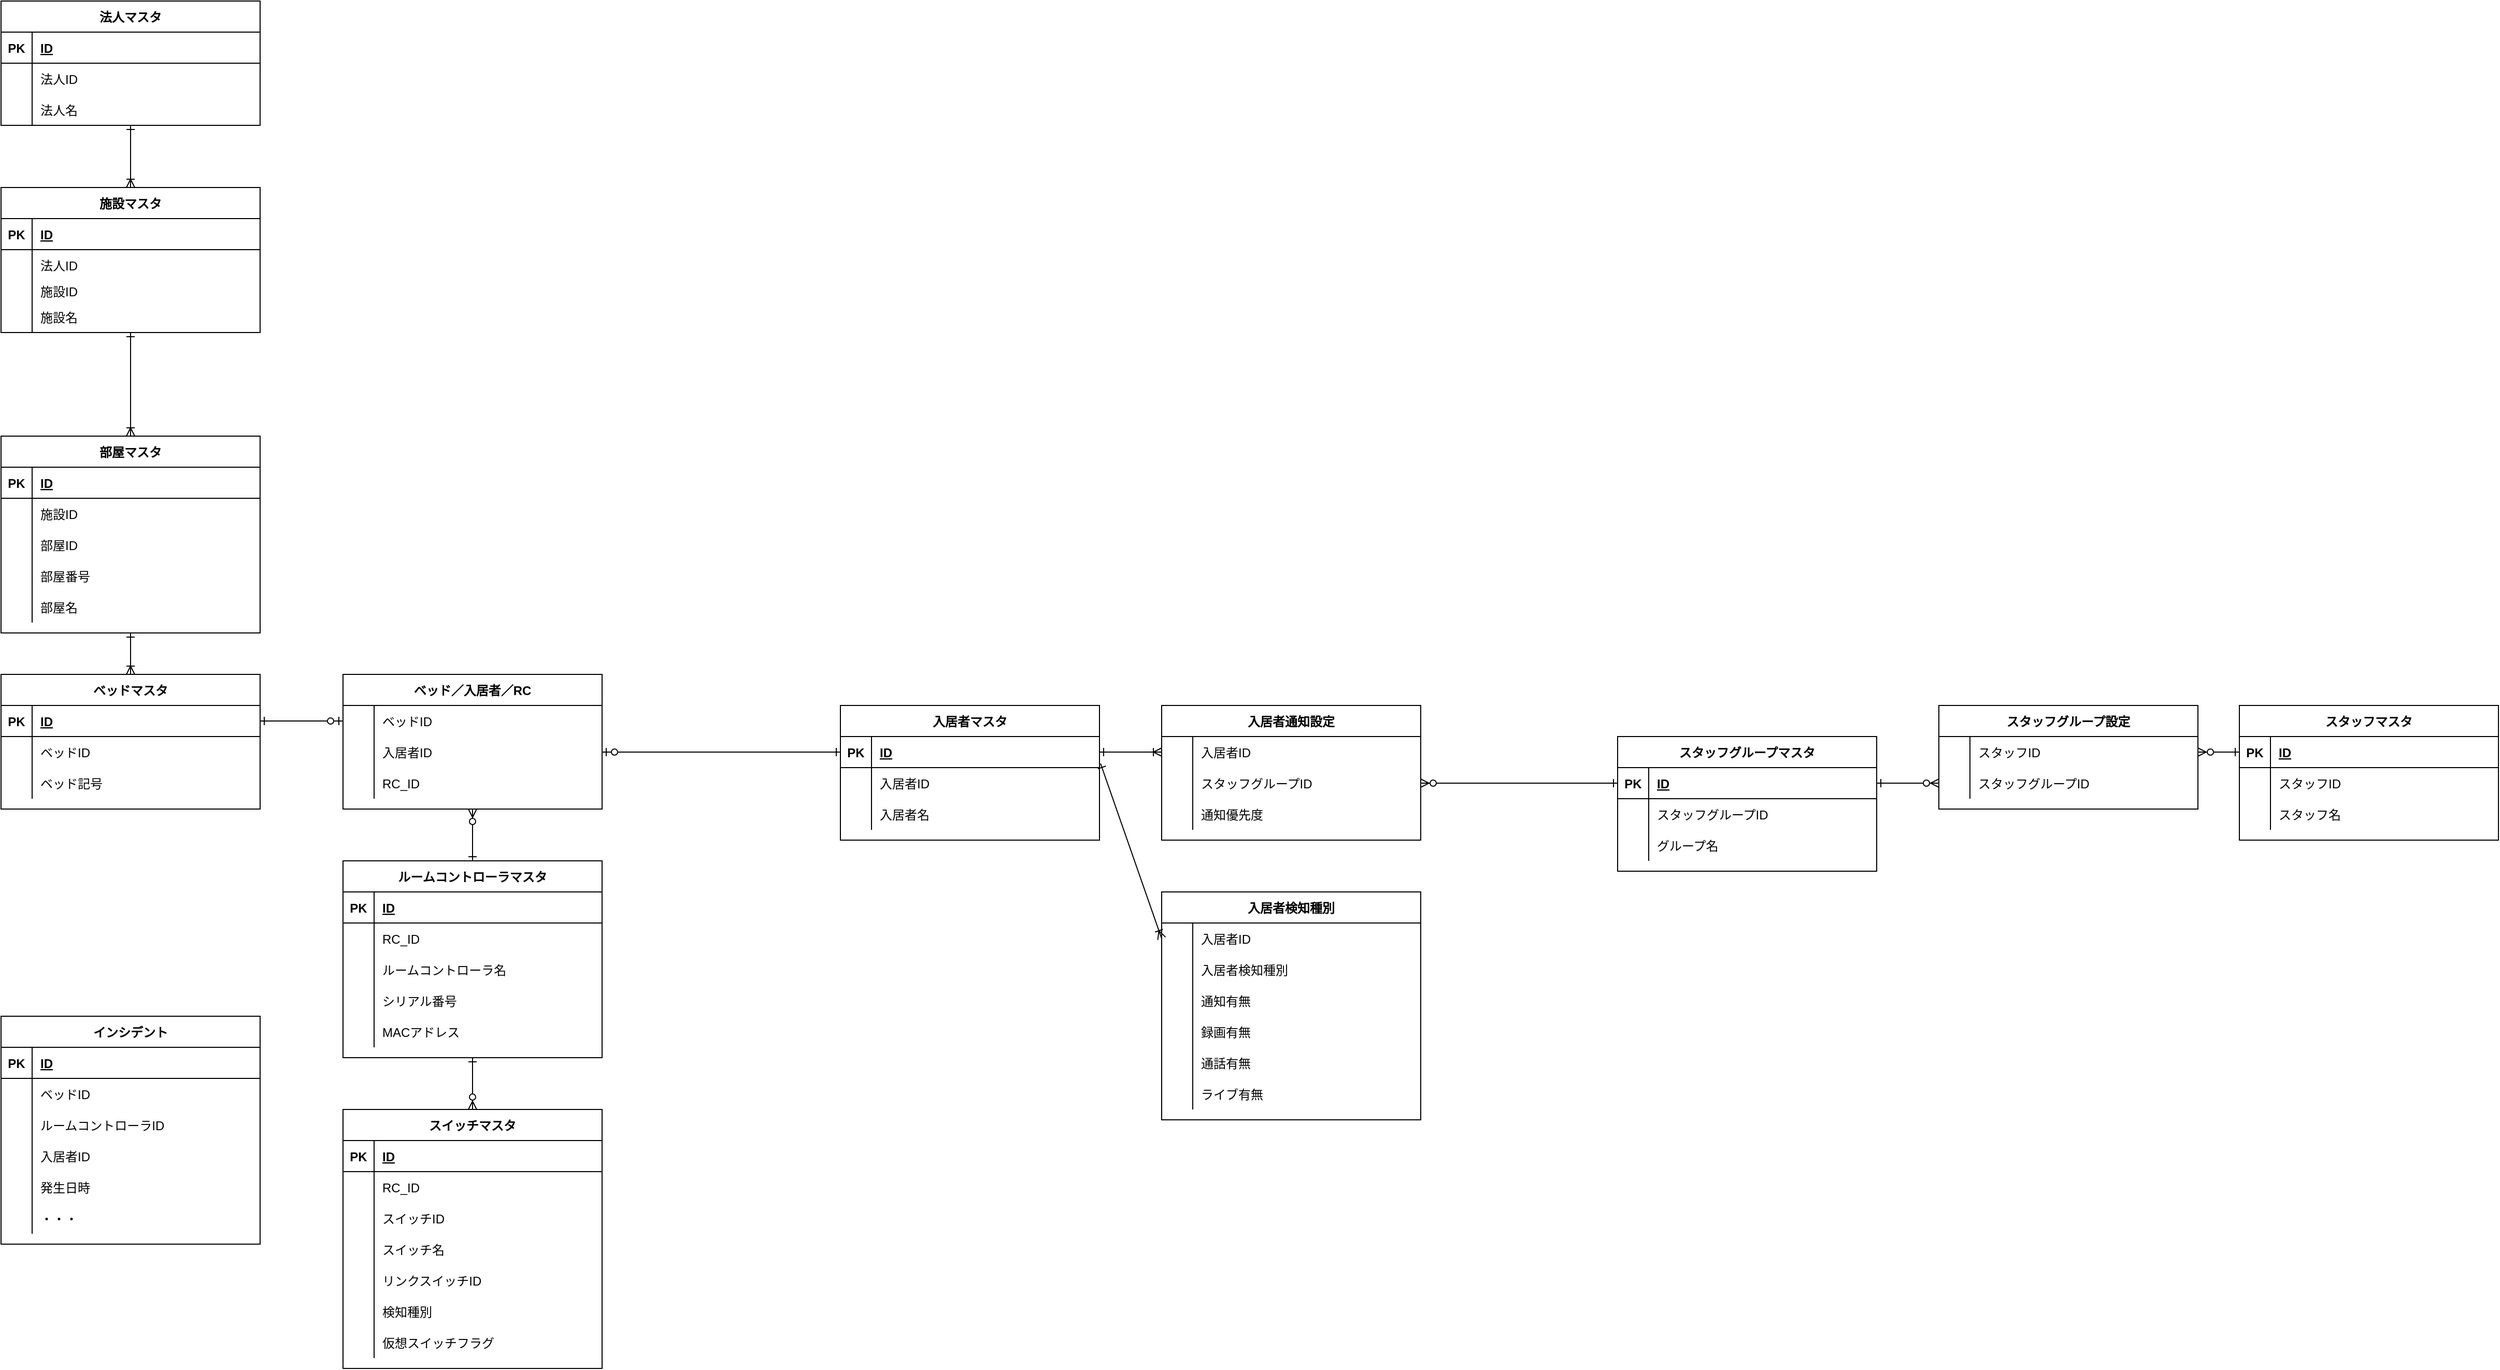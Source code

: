 <mxfile version="13.8.1" type="device"><diagram id="R2lEEEUBdFMjLlhIrx00" name="Page-1"><mxGraphModel dx="1632" dy="1537" grid="1" gridSize="10" guides="1" tooltips="1" connect="1" arrows="1" fold="1" page="1" pageScale="1" pageWidth="850" pageHeight="1100" math="0" shadow="0" extFonts="Permanent Marker^https://fonts.googleapis.com/css?family=Permanent+Marker"><root><mxCell id="0"/><mxCell id="1" parent="0"/><mxCell id="pe8kKiJuoEj7otxAU1UF-123" value="" style="endArrow=ERone;html=1;entryX=0;entryY=0.5;entryDx=0;entryDy=0;exitX=1;exitY=0.5;exitDx=0;exitDy=0;startArrow=ERzeroToOne;startFill=1;endFill=0;" parent="1" source="pe8kKiJuoEj7otxAU1UF-51" target="pe8kKiJuoEj7otxAU1UF-72" edge="1"><mxGeometry width="50" height="50" relative="1" as="geometry"><mxPoint x="675" y="140" as="sourcePoint"/><mxPoint x="675" y="70" as="targetPoint"/></mxGeometry></mxCell><mxCell id="pe8kKiJuoEj7otxAU1UF-124" value="" style="endArrow=ERone;html=1;entryX=0.5;entryY=0;entryDx=0;entryDy=0;exitX=0.5;exitY=1;exitDx=0;exitDy=0;startArrow=ERzeroToMany;startFill=1;endFill=0;" parent="1" source="pe8kKiJuoEj7otxAU1UF-44" target="pe8kKiJuoEj7otxAU1UF-95" edge="1"><mxGeometry width="50" height="50" relative="1" as="geometry"><mxPoint x="1130" y="130" as="sourcePoint"/><mxPoint x="1130" y="60" as="targetPoint"/><Array as="points"/></mxGeometry></mxCell><mxCell id="pe8kKiJuoEj7otxAU1UF-147" value="" style="endArrow=ERone;html=1;startArrow=ERoneToMany;startFill=0;endFill=0;" parent="1" source="C-vyLk0tnHw3VtMMgP7b-2" target="pe8kKiJuoEj7otxAU1UF-135" edge="1"><mxGeometry width="50" height="50" relative="1" as="geometry"><mxPoint x="27" y="-80" as="sourcePoint"/><mxPoint x="25" y="-200" as="targetPoint"/></mxGeometry></mxCell><mxCell id="pe8kKiJuoEj7otxAU1UF-148" value="" style="endArrow=ERone;html=1;startArrow=ERoneToMany;startFill=0;endFill=0;exitX=0.5;exitY=0;exitDx=0;exitDy=0;" parent="1" source="pe8kKiJuoEj7otxAU1UF-82" target="pe8kKiJuoEj7otxAU1UF-2" edge="1"><mxGeometry width="50" height="50" relative="1" as="geometry"><mxPoint x="35" y="-180" as="sourcePoint"/><mxPoint x="35" y="-220" as="targetPoint"/></mxGeometry></mxCell><mxCell id="C-vyLk0tnHw3VtMMgP7b-13" value="ベッドマスタ" style="shape=table;startSize=30;container=1;collapsible=1;childLayout=tableLayout;fixedRows=1;rowLines=0;fontStyle=1;align=center;resizeLast=1;" parent="1" vertex="1"><mxGeometry x="-100" y="190" width="250" height="130" as="geometry"/></mxCell><mxCell id="C-vyLk0tnHw3VtMMgP7b-14" value="" style="shape=partialRectangle;collapsible=0;dropTarget=0;pointerEvents=0;fillColor=none;points=[[0,0.5],[1,0.5]];portConstraint=eastwest;top=0;left=0;right=0;bottom=1;" parent="C-vyLk0tnHw3VtMMgP7b-13" vertex="1"><mxGeometry y="30" width="250" height="30" as="geometry"/></mxCell><mxCell id="C-vyLk0tnHw3VtMMgP7b-15" value="PK" style="shape=partialRectangle;overflow=hidden;connectable=0;fillColor=none;top=0;left=0;bottom=0;right=0;fontStyle=1;" parent="C-vyLk0tnHw3VtMMgP7b-14" vertex="1"><mxGeometry width="30" height="30" as="geometry"/></mxCell><mxCell id="C-vyLk0tnHw3VtMMgP7b-16" value="ID" style="shape=partialRectangle;overflow=hidden;connectable=0;fillColor=none;top=0;left=0;bottom=0;right=0;align=left;spacingLeft=6;fontStyle=5;" parent="C-vyLk0tnHw3VtMMgP7b-14" vertex="1"><mxGeometry x="30" width="220" height="30" as="geometry"/></mxCell><mxCell id="C-vyLk0tnHw3VtMMgP7b-17" value="" style="shape=partialRectangle;collapsible=0;dropTarget=0;pointerEvents=0;fillColor=none;points=[[0,0.5],[1,0.5]];portConstraint=eastwest;top=0;left=0;right=0;bottom=0;" parent="C-vyLk0tnHw3VtMMgP7b-13" vertex="1"><mxGeometry y="60" width="250" height="30" as="geometry"/></mxCell><mxCell id="C-vyLk0tnHw3VtMMgP7b-18" value="" style="shape=partialRectangle;overflow=hidden;connectable=0;fillColor=none;top=0;left=0;bottom=0;right=0;" parent="C-vyLk0tnHw3VtMMgP7b-17" vertex="1"><mxGeometry width="30" height="30" as="geometry"/></mxCell><mxCell id="C-vyLk0tnHw3VtMMgP7b-19" value="ベッドID" style="shape=partialRectangle;overflow=hidden;connectable=0;fillColor=none;top=0;left=0;bottom=0;right=0;align=left;spacingLeft=6;" parent="C-vyLk0tnHw3VtMMgP7b-17" vertex="1"><mxGeometry x="30" width="220" height="30" as="geometry"/></mxCell><mxCell id="C-vyLk0tnHw3VtMMgP7b-20" value="" style="shape=partialRectangle;collapsible=0;dropTarget=0;pointerEvents=0;fillColor=none;points=[[0,0.5],[1,0.5]];portConstraint=eastwest;top=0;left=0;right=0;bottom=0;" parent="C-vyLk0tnHw3VtMMgP7b-13" vertex="1"><mxGeometry y="90" width="250" height="30" as="geometry"/></mxCell><mxCell id="C-vyLk0tnHw3VtMMgP7b-21" value="" style="shape=partialRectangle;overflow=hidden;connectable=0;fillColor=none;top=0;left=0;bottom=0;right=0;" parent="C-vyLk0tnHw3VtMMgP7b-20" vertex="1"><mxGeometry width="30" height="30" as="geometry"/></mxCell><mxCell id="C-vyLk0tnHw3VtMMgP7b-22" value="ベッド記号" style="shape=partialRectangle;overflow=hidden;connectable=0;fillColor=none;top=0;left=0;bottom=0;right=0;align=left;spacingLeft=6;" parent="C-vyLk0tnHw3VtMMgP7b-20" vertex="1"><mxGeometry x="30" width="220" height="30" as="geometry"/></mxCell><mxCell id="pe8kKiJuoEj7otxAU1UF-149" value="" style="endArrow=ERone;html=1;startArrow=ERoneToMany;startFill=0;endFill=0;exitX=0.5;exitY=0;exitDx=0;exitDy=0;" parent="1" source="C-vyLk0tnHw3VtMMgP7b-13" edge="1"><mxGeometry width="50" height="50" relative="1" as="geometry"><mxPoint x="35" as="sourcePoint"/><mxPoint x="25" y="150" as="targetPoint"/></mxGeometry></mxCell><mxCell id="pe8kKiJuoEj7otxAU1UF-150" value="" style="endArrow=ERone;html=1;startArrow=ERzeroToOne;startFill=1;endFill=0;exitX=0;exitY=0.5;exitDx=0;exitDy=0;" parent="1" source="pe8kKiJuoEj7otxAU1UF-48" target="C-vyLk0tnHw3VtMMgP7b-14" edge="1"><mxGeometry width="50" height="50" relative="1" as="geometry"><mxPoint x="230" y="270" as="sourcePoint"/><mxPoint x="570" y="285" as="targetPoint"/></mxGeometry></mxCell><mxCell id="pe8kKiJuoEj7otxAU1UF-44" value="ベッド／入居者／RC" style="shape=table;startSize=30;container=1;collapsible=1;childLayout=tableLayout;fixedRows=1;rowLines=0;fontStyle=1;align=center;resizeLast=1;" parent="1" vertex="1"><mxGeometry x="230" y="190" width="250" height="130" as="geometry"/></mxCell><mxCell id="pe8kKiJuoEj7otxAU1UF-48" value="" style="shape=partialRectangle;collapsible=0;dropTarget=0;pointerEvents=0;fillColor=none;points=[[0,0.5],[1,0.5]];portConstraint=eastwest;top=0;left=0;right=0;bottom=0;" parent="pe8kKiJuoEj7otxAU1UF-44" vertex="1"><mxGeometry y="30" width="250" height="30" as="geometry"/></mxCell><mxCell id="pe8kKiJuoEj7otxAU1UF-49" value="" style="shape=partialRectangle;overflow=hidden;connectable=0;fillColor=none;top=0;left=0;bottom=0;right=0;" parent="pe8kKiJuoEj7otxAU1UF-48" vertex="1"><mxGeometry width="30" height="30" as="geometry"/></mxCell><mxCell id="pe8kKiJuoEj7otxAU1UF-50" value="ベッドID" style="shape=partialRectangle;overflow=hidden;connectable=0;fillColor=none;top=0;left=0;bottom=0;right=0;align=left;spacingLeft=6;" parent="pe8kKiJuoEj7otxAU1UF-48" vertex="1"><mxGeometry x="30" width="220" height="30" as="geometry"/></mxCell><mxCell id="pe8kKiJuoEj7otxAU1UF-51" value="" style="shape=partialRectangle;collapsible=0;dropTarget=0;pointerEvents=0;fillColor=none;points=[[0,0.5],[1,0.5]];portConstraint=eastwest;top=0;left=0;right=0;bottom=0;" parent="pe8kKiJuoEj7otxAU1UF-44" vertex="1"><mxGeometry y="60" width="250" height="30" as="geometry"/></mxCell><mxCell id="pe8kKiJuoEj7otxAU1UF-52" value="" style="shape=partialRectangle;overflow=hidden;connectable=0;fillColor=none;top=0;left=0;bottom=0;right=0;" parent="pe8kKiJuoEj7otxAU1UF-51" vertex="1"><mxGeometry width="30" height="30" as="geometry"/></mxCell><mxCell id="pe8kKiJuoEj7otxAU1UF-53" value="入居者ID" style="shape=partialRectangle;overflow=hidden;connectable=0;fillColor=none;top=0;left=0;bottom=0;right=0;align=left;spacingLeft=6;" parent="pe8kKiJuoEj7otxAU1UF-51" vertex="1"><mxGeometry x="30" width="220" height="30" as="geometry"/></mxCell><mxCell id="pe8kKiJuoEj7otxAU1UF-153" value="" style="shape=partialRectangle;collapsible=0;dropTarget=0;pointerEvents=0;fillColor=none;points=[[0,0.5],[1,0.5]];portConstraint=eastwest;top=0;left=0;right=0;bottom=0;" parent="pe8kKiJuoEj7otxAU1UF-44" vertex="1"><mxGeometry y="90" width="250" height="30" as="geometry"/></mxCell><mxCell id="pe8kKiJuoEj7otxAU1UF-154" value="" style="shape=partialRectangle;overflow=hidden;connectable=0;fillColor=none;top=0;left=0;bottom=0;right=0;" parent="pe8kKiJuoEj7otxAU1UF-153" vertex="1"><mxGeometry width="30" height="30" as="geometry"/></mxCell><mxCell id="pe8kKiJuoEj7otxAU1UF-155" value="RC_ID" style="shape=partialRectangle;overflow=hidden;connectable=0;fillColor=none;top=0;left=0;bottom=0;right=0;align=left;spacingLeft=6;" parent="pe8kKiJuoEj7otxAU1UF-153" vertex="1"><mxGeometry x="30" width="220" height="30" as="geometry"/></mxCell><mxCell id="pe8kKiJuoEj7otxAU1UF-176" value="" style="endArrow=ERone;html=1;startArrow=ERoneToMany;startFill=0;endFill=0;exitX=0;exitY=0.5;exitDx=0;exitDy=0;entryX=1.004;entryY=-0.133;entryDx=0;entryDy=0;entryPerimeter=0;" parent="1" source="pe8kKiJuoEj7otxAU1UF-167" target="pe8kKiJuoEj7otxAU1UF-75" edge="1"><mxGeometry width="50" height="50" relative="1" as="geometry"><mxPoint x="35" y="200" as="sourcePoint"/><mxPoint x="970" y="270" as="targetPoint"/></mxGeometry></mxCell><mxCell id="pe8kKiJuoEj7otxAU1UF-205" value="" style="endArrow=ERone;html=1;startArrow=ERoneToMany;startFill=0;endFill=0;exitX=0;exitY=0.5;exitDx=0;exitDy=0;entryX=1;entryY=0.5;entryDx=0;entryDy=0;" parent="1" source="pe8kKiJuoEj7otxAU1UF-187" target="pe8kKiJuoEj7otxAU1UF-72" edge="1"><mxGeometry width="50" height="50" relative="1" as="geometry"><mxPoint x="695" y="410" as="sourcePoint"/><mxPoint x="695" y="360" as="targetPoint"/></mxGeometry></mxCell><mxCell id="pe8kKiJuoEj7otxAU1UF-128" value="法人マスタ" style="shape=table;startSize=30;container=1;collapsible=1;childLayout=tableLayout;fixedRows=1;rowLines=0;fontStyle=1;align=center;resizeLast=1;" parent="1" vertex="1"><mxGeometry x="-100" y="-460" width="250" height="120" as="geometry"/></mxCell><mxCell id="pe8kKiJuoEj7otxAU1UF-129" value="" style="shape=partialRectangle;collapsible=0;dropTarget=0;pointerEvents=0;fillColor=none;points=[[0,0.5],[1,0.5]];portConstraint=eastwest;top=0;left=0;right=0;bottom=1;" parent="pe8kKiJuoEj7otxAU1UF-128" vertex="1"><mxGeometry y="30" width="250" height="30" as="geometry"/></mxCell><mxCell id="pe8kKiJuoEj7otxAU1UF-130" value="PK" style="shape=partialRectangle;overflow=hidden;connectable=0;fillColor=none;top=0;left=0;bottom=0;right=0;fontStyle=1;" parent="pe8kKiJuoEj7otxAU1UF-129" vertex="1"><mxGeometry width="30" height="30" as="geometry"/></mxCell><mxCell id="pe8kKiJuoEj7otxAU1UF-131" value="ID" style="shape=partialRectangle;overflow=hidden;connectable=0;fillColor=none;top=0;left=0;bottom=0;right=0;align=left;spacingLeft=6;fontStyle=5;" parent="pe8kKiJuoEj7otxAU1UF-129" vertex="1"><mxGeometry x="30" width="220" height="30" as="geometry"/></mxCell><mxCell id="pe8kKiJuoEj7otxAU1UF-132" value="" style="shape=partialRectangle;collapsible=0;dropTarget=0;pointerEvents=0;fillColor=none;points=[[0,0.5],[1,0.5]];portConstraint=eastwest;top=0;left=0;right=0;bottom=0;" parent="pe8kKiJuoEj7otxAU1UF-128" vertex="1"><mxGeometry y="60" width="250" height="30" as="geometry"/></mxCell><mxCell id="pe8kKiJuoEj7otxAU1UF-133" value="" style="shape=partialRectangle;overflow=hidden;connectable=0;fillColor=none;top=0;left=0;bottom=0;right=0;" parent="pe8kKiJuoEj7otxAU1UF-132" vertex="1"><mxGeometry width="30" height="30" as="geometry"/></mxCell><mxCell id="pe8kKiJuoEj7otxAU1UF-134" value="法人ID" style="shape=partialRectangle;overflow=hidden;connectable=0;fillColor=none;top=0;left=0;bottom=0;right=0;align=left;spacingLeft=6;" parent="pe8kKiJuoEj7otxAU1UF-132" vertex="1"><mxGeometry x="30" width="220" height="30" as="geometry"/></mxCell><mxCell id="pe8kKiJuoEj7otxAU1UF-135" value="" style="shape=partialRectangle;collapsible=0;dropTarget=0;pointerEvents=0;fillColor=none;points=[[0,0.5],[1,0.5]];portConstraint=eastwest;top=0;left=0;right=0;bottom=0;" parent="pe8kKiJuoEj7otxAU1UF-128" vertex="1"><mxGeometry y="90" width="250" height="30" as="geometry"/></mxCell><mxCell id="pe8kKiJuoEj7otxAU1UF-136" value="" style="shape=partialRectangle;overflow=hidden;connectable=0;fillColor=none;top=0;left=0;bottom=0;right=0;" parent="pe8kKiJuoEj7otxAU1UF-135" vertex="1"><mxGeometry width="30" height="30" as="geometry"/></mxCell><mxCell id="pe8kKiJuoEj7otxAU1UF-137" value="法人名" style="shape=partialRectangle;overflow=hidden;connectable=0;fillColor=none;top=0;left=0;bottom=0;right=0;align=left;spacingLeft=6;" parent="pe8kKiJuoEj7otxAU1UF-135" vertex="1"><mxGeometry x="30" width="220" height="30" as="geometry"/></mxCell><mxCell id="C-vyLk0tnHw3VtMMgP7b-2" value="施設マスタ" style="shape=table;startSize=30;container=1;collapsible=1;childLayout=tableLayout;fixedRows=1;rowLines=0;fontStyle=1;align=center;resizeLast=1;" parent="1" vertex="1"><mxGeometry x="-100" y="-280" width="250" height="140" as="geometry"/></mxCell><mxCell id="C-vyLk0tnHw3VtMMgP7b-3" value="" style="shape=partialRectangle;collapsible=0;dropTarget=0;pointerEvents=0;fillColor=none;points=[[0,0.5],[1,0.5]];portConstraint=eastwest;top=0;left=0;right=0;bottom=1;" parent="C-vyLk0tnHw3VtMMgP7b-2" vertex="1"><mxGeometry y="30" width="250" height="30" as="geometry"/></mxCell><mxCell id="C-vyLk0tnHw3VtMMgP7b-4" value="PK" style="shape=partialRectangle;overflow=hidden;connectable=0;fillColor=none;top=0;left=0;bottom=0;right=0;fontStyle=1;" parent="C-vyLk0tnHw3VtMMgP7b-3" vertex="1"><mxGeometry width="30" height="30" as="geometry"/></mxCell><mxCell id="C-vyLk0tnHw3VtMMgP7b-5" value="ID" style="shape=partialRectangle;overflow=hidden;connectable=0;fillColor=none;top=0;left=0;bottom=0;right=0;align=left;spacingLeft=6;fontStyle=5;" parent="C-vyLk0tnHw3VtMMgP7b-3" vertex="1"><mxGeometry x="30" width="220" height="30" as="geometry"/></mxCell><mxCell id="C-vyLk0tnHw3VtMMgP7b-6" value="" style="shape=partialRectangle;collapsible=0;dropTarget=0;pointerEvents=0;fillColor=none;points=[[0,0.5],[1,0.5]];portConstraint=eastwest;top=0;left=0;right=0;bottom=0;" parent="C-vyLk0tnHw3VtMMgP7b-2" vertex="1"><mxGeometry y="60" width="250" height="30" as="geometry"/></mxCell><mxCell id="C-vyLk0tnHw3VtMMgP7b-7" value="" style="shape=partialRectangle;overflow=hidden;connectable=0;fillColor=none;top=0;left=0;bottom=0;right=0;" parent="C-vyLk0tnHw3VtMMgP7b-6" vertex="1"><mxGeometry width="30" height="30" as="geometry"/></mxCell><mxCell id="C-vyLk0tnHw3VtMMgP7b-8" value="法人ID" style="shape=partialRectangle;overflow=hidden;connectable=0;fillColor=none;top=0;left=0;bottom=0;right=0;align=left;spacingLeft=6;" parent="C-vyLk0tnHw3VtMMgP7b-6" vertex="1"><mxGeometry x="30" width="220" height="30" as="geometry"/></mxCell><mxCell id="C-vyLk0tnHw3VtMMgP7b-9" value="" style="shape=partialRectangle;collapsible=0;dropTarget=0;pointerEvents=0;fillColor=none;points=[[0,0.5],[1,0.5]];portConstraint=eastwest;top=0;left=0;right=0;bottom=0;" parent="C-vyLk0tnHw3VtMMgP7b-2" vertex="1"><mxGeometry y="90" width="250" height="20" as="geometry"/></mxCell><mxCell id="C-vyLk0tnHw3VtMMgP7b-10" value="" style="shape=partialRectangle;overflow=hidden;connectable=0;fillColor=none;top=0;left=0;bottom=0;right=0;" parent="C-vyLk0tnHw3VtMMgP7b-9" vertex="1"><mxGeometry width="30" height="20" as="geometry"/></mxCell><mxCell id="C-vyLk0tnHw3VtMMgP7b-11" value="施設ID" style="shape=partialRectangle;overflow=hidden;connectable=0;fillColor=none;top=0;left=0;bottom=0;right=0;align=left;spacingLeft=6;" parent="C-vyLk0tnHw3VtMMgP7b-9" vertex="1"><mxGeometry x="30" width="220" height="20" as="geometry"/></mxCell><mxCell id="pe8kKiJuoEj7otxAU1UF-2" value="" style="shape=partialRectangle;collapsible=0;dropTarget=0;pointerEvents=0;fillColor=none;points=[[0,0.5],[1,0.5]];portConstraint=eastwest;top=0;left=0;right=0;bottom=0;" parent="C-vyLk0tnHw3VtMMgP7b-2" vertex="1"><mxGeometry y="110" width="250" height="30" as="geometry"/></mxCell><mxCell id="pe8kKiJuoEj7otxAU1UF-3" value="" style="shape=partialRectangle;overflow=hidden;connectable=0;fillColor=none;top=0;left=0;bottom=0;right=0;" parent="pe8kKiJuoEj7otxAU1UF-2" vertex="1"><mxGeometry width="30" height="30" as="geometry"/></mxCell><mxCell id="pe8kKiJuoEj7otxAU1UF-4" value="施設名" style="shape=partialRectangle;overflow=hidden;connectable=0;fillColor=none;top=0;left=0;bottom=0;right=0;align=left;spacingLeft=6;" parent="pe8kKiJuoEj7otxAU1UF-2" vertex="1"><mxGeometry x="30" width="220" height="30" as="geometry"/></mxCell><mxCell id="pe8kKiJuoEj7otxAU1UF-186" value="入居者通知設定" style="shape=table;startSize=30;container=1;collapsible=1;childLayout=tableLayout;fixedRows=1;rowLines=0;fontStyle=1;align=center;resizeLast=1;" parent="1" vertex="1"><mxGeometry x="1020" y="220" width="250" height="130" as="geometry"/></mxCell><mxCell id="pe8kKiJuoEj7otxAU1UF-187" value="" style="shape=partialRectangle;collapsible=0;dropTarget=0;pointerEvents=0;fillColor=none;points=[[0,0.5],[1,0.5]];portConstraint=eastwest;top=0;left=0;right=0;bottom=0;" parent="pe8kKiJuoEj7otxAU1UF-186" vertex="1"><mxGeometry y="30" width="250" height="30" as="geometry"/></mxCell><mxCell id="pe8kKiJuoEj7otxAU1UF-188" value="" style="shape=partialRectangle;overflow=hidden;connectable=0;fillColor=none;top=0;left=0;bottom=0;right=0;" parent="pe8kKiJuoEj7otxAU1UF-187" vertex="1"><mxGeometry width="30" height="30" as="geometry"/></mxCell><mxCell id="pe8kKiJuoEj7otxAU1UF-189" value="入居者ID" style="shape=partialRectangle;overflow=hidden;connectable=0;fillColor=none;top=0;left=0;bottom=0;right=0;align=left;spacingLeft=6;" parent="pe8kKiJuoEj7otxAU1UF-187" vertex="1"><mxGeometry x="30" width="220" height="30" as="geometry"/></mxCell><mxCell id="pe8kKiJuoEj7otxAU1UF-190" value="" style="shape=partialRectangle;collapsible=0;dropTarget=0;pointerEvents=0;fillColor=none;points=[[0,0.5],[1,0.5]];portConstraint=eastwest;top=0;left=0;right=0;bottom=0;" parent="pe8kKiJuoEj7otxAU1UF-186" vertex="1"><mxGeometry y="60" width="250" height="30" as="geometry"/></mxCell><mxCell id="pe8kKiJuoEj7otxAU1UF-191" value="" style="shape=partialRectangle;overflow=hidden;connectable=0;fillColor=none;top=0;left=0;bottom=0;right=0;" parent="pe8kKiJuoEj7otxAU1UF-190" vertex="1"><mxGeometry width="30" height="30" as="geometry"/></mxCell><mxCell id="pe8kKiJuoEj7otxAU1UF-192" value="スタッフグループID" style="shape=partialRectangle;overflow=hidden;connectable=0;fillColor=none;top=0;left=0;bottom=0;right=0;align=left;spacingLeft=6;" parent="pe8kKiJuoEj7otxAU1UF-190" vertex="1"><mxGeometry x="30" width="220" height="30" as="geometry"/></mxCell><mxCell id="pe8kKiJuoEj7otxAU1UF-193" value="" style="shape=partialRectangle;collapsible=0;dropTarget=0;pointerEvents=0;fillColor=none;points=[[0,0.5],[1,0.5]];portConstraint=eastwest;top=0;left=0;right=0;bottom=0;" parent="pe8kKiJuoEj7otxAU1UF-186" vertex="1"><mxGeometry y="90" width="250" height="30" as="geometry"/></mxCell><mxCell id="pe8kKiJuoEj7otxAU1UF-194" value="" style="shape=partialRectangle;overflow=hidden;connectable=0;fillColor=none;top=0;left=0;bottom=0;right=0;" parent="pe8kKiJuoEj7otxAU1UF-193" vertex="1"><mxGeometry width="30" height="30" as="geometry"/></mxCell><mxCell id="pe8kKiJuoEj7otxAU1UF-195" value="通知優先度" style="shape=partialRectangle;overflow=hidden;connectable=0;fillColor=none;top=0;left=0;bottom=0;right=0;align=left;spacingLeft=6;" parent="pe8kKiJuoEj7otxAU1UF-193" vertex="1"><mxGeometry x="30" width="220" height="30" as="geometry"/></mxCell><mxCell id="pe8kKiJuoEj7otxAU1UF-71" value="入居者マスタ" style="shape=table;startSize=30;container=1;collapsible=1;childLayout=tableLayout;fixedRows=1;rowLines=0;fontStyle=1;align=center;resizeLast=1;" parent="1" vertex="1"><mxGeometry x="710" y="220" width="250" height="130" as="geometry"/></mxCell><mxCell id="pe8kKiJuoEj7otxAU1UF-72" value="" style="shape=partialRectangle;collapsible=0;dropTarget=0;pointerEvents=0;fillColor=none;points=[[0,0.5],[1,0.5]];portConstraint=eastwest;top=0;left=0;right=0;bottom=1;" parent="pe8kKiJuoEj7otxAU1UF-71" vertex="1"><mxGeometry y="30" width="250" height="30" as="geometry"/></mxCell><mxCell id="pe8kKiJuoEj7otxAU1UF-73" value="PK" style="shape=partialRectangle;overflow=hidden;connectable=0;fillColor=none;top=0;left=0;bottom=0;right=0;fontStyle=1;" parent="pe8kKiJuoEj7otxAU1UF-72" vertex="1"><mxGeometry width="30" height="30" as="geometry"/></mxCell><mxCell id="pe8kKiJuoEj7otxAU1UF-74" value="ID" style="shape=partialRectangle;overflow=hidden;connectable=0;fillColor=none;top=0;left=0;bottom=0;right=0;align=left;spacingLeft=6;fontStyle=5;" parent="pe8kKiJuoEj7otxAU1UF-72" vertex="1"><mxGeometry x="30" width="220" height="30" as="geometry"/></mxCell><mxCell id="pe8kKiJuoEj7otxAU1UF-75" value="" style="shape=partialRectangle;collapsible=0;dropTarget=0;pointerEvents=0;fillColor=none;points=[[0,0.5],[1,0.5]];portConstraint=eastwest;top=0;left=0;right=0;bottom=0;" parent="pe8kKiJuoEj7otxAU1UF-71" vertex="1"><mxGeometry y="60" width="250" height="30" as="geometry"/></mxCell><mxCell id="pe8kKiJuoEj7otxAU1UF-76" value="" style="shape=partialRectangle;overflow=hidden;connectable=0;fillColor=none;top=0;left=0;bottom=0;right=0;" parent="pe8kKiJuoEj7otxAU1UF-75" vertex="1"><mxGeometry width="30" height="30" as="geometry"/></mxCell><mxCell id="pe8kKiJuoEj7otxAU1UF-77" value="入居者ID" style="shape=partialRectangle;overflow=hidden;connectable=0;fillColor=none;top=0;left=0;bottom=0;right=0;align=left;spacingLeft=6;" parent="pe8kKiJuoEj7otxAU1UF-75" vertex="1"><mxGeometry x="30" width="220" height="30" as="geometry"/></mxCell><mxCell id="pe8kKiJuoEj7otxAU1UF-78" value="" style="shape=partialRectangle;collapsible=0;dropTarget=0;pointerEvents=0;fillColor=none;points=[[0,0.5],[1,0.5]];portConstraint=eastwest;top=0;left=0;right=0;bottom=0;" parent="pe8kKiJuoEj7otxAU1UF-71" vertex="1"><mxGeometry y="90" width="250" height="30" as="geometry"/></mxCell><mxCell id="pe8kKiJuoEj7otxAU1UF-79" value="" style="shape=partialRectangle;overflow=hidden;connectable=0;fillColor=none;top=0;left=0;bottom=0;right=0;" parent="pe8kKiJuoEj7otxAU1UF-78" vertex="1"><mxGeometry width="30" height="30" as="geometry"/></mxCell><mxCell id="pe8kKiJuoEj7otxAU1UF-80" value="入居者名" style="shape=partialRectangle;overflow=hidden;connectable=0;fillColor=none;top=0;left=0;bottom=0;right=0;align=left;spacingLeft=6;" parent="pe8kKiJuoEj7otxAU1UF-78" vertex="1"><mxGeometry x="30" width="220" height="30" as="geometry"/></mxCell><mxCell id="pe8kKiJuoEj7otxAU1UF-236" value="" style="endArrow=ERone;html=1;entryX=0;entryY=0.5;entryDx=0;entryDy=0;startArrow=ERzeroToMany;startFill=1;endFill=0;" parent="1" source="pe8kKiJuoEj7otxAU1UF-190" target="pe8kKiJuoEj7otxAU1UF-227" edge="1"><mxGeometry width="50" height="50" relative="1" as="geometry"><mxPoint x="1270" y="290" as="sourcePoint"/><mxPoint x="720" y="275" as="targetPoint"/></mxGeometry></mxCell><mxCell id="pe8kKiJuoEj7otxAU1UF-267" value="" style="endArrow=ERone;html=1;entryX=1;entryY=0.5;entryDx=0;entryDy=0;exitX=0;exitY=0.5;exitDx=0;exitDy=0;startArrow=ERzeroToMany;startFill=1;endFill=0;" parent="1" source="pe8kKiJuoEj7otxAU1UF-251" target="pe8kKiJuoEj7otxAU1UF-227" edge="1"><mxGeometry width="50" height="50" relative="1" as="geometry"><mxPoint x="1250" y="460" as="sourcePoint"/><mxPoint x="1250" y="510" as="targetPoint"/></mxGeometry></mxCell><mxCell id="pe8kKiJuoEj7otxAU1UF-279" value="" style="endArrow=ERone;html=1;entryX=0;entryY=0.5;entryDx=0;entryDy=0;exitX=1;exitY=0.5;exitDx=0;exitDy=0;startArrow=ERzeroToMany;startFill=1;endFill=0;" parent="1" source="pe8kKiJuoEj7otxAU1UF-248" target="pe8kKiJuoEj7otxAU1UF-270" edge="1"><mxGeometry width="50" height="50" relative="1" as="geometry"><mxPoint x="1820.0" y="275" as="sourcePoint"/><mxPoint x="1730.0" y="275" as="targetPoint"/></mxGeometry></mxCell><mxCell id="pe8kKiJuoEj7otxAU1UF-226" value="スタッフグループマスタ" style="shape=table;startSize=30;container=1;collapsible=1;childLayout=tableLayout;fixedRows=1;rowLines=0;fontStyle=1;align=center;resizeLast=1;" parent="1" vertex="1"><mxGeometry x="1460" y="250" width="250" height="130" as="geometry"/></mxCell><mxCell id="pe8kKiJuoEj7otxAU1UF-227" value="" style="shape=partialRectangle;collapsible=0;dropTarget=0;pointerEvents=0;fillColor=none;points=[[0,0.5],[1,0.5]];portConstraint=eastwest;top=0;left=0;right=0;bottom=1;" parent="pe8kKiJuoEj7otxAU1UF-226" vertex="1"><mxGeometry y="30" width="250" height="30" as="geometry"/></mxCell><mxCell id="pe8kKiJuoEj7otxAU1UF-228" value="PK" style="shape=partialRectangle;overflow=hidden;connectable=0;fillColor=none;top=0;left=0;bottom=0;right=0;fontStyle=1;" parent="pe8kKiJuoEj7otxAU1UF-227" vertex="1"><mxGeometry width="30" height="30" as="geometry"/></mxCell><mxCell id="pe8kKiJuoEj7otxAU1UF-229" value="ID" style="shape=partialRectangle;overflow=hidden;connectable=0;fillColor=none;top=0;left=0;bottom=0;right=0;align=left;spacingLeft=6;fontStyle=5;" parent="pe8kKiJuoEj7otxAU1UF-227" vertex="1"><mxGeometry x="30" width="220" height="30" as="geometry"/></mxCell><mxCell id="pe8kKiJuoEj7otxAU1UF-230" value="" style="shape=partialRectangle;collapsible=0;dropTarget=0;pointerEvents=0;fillColor=none;points=[[0,0.5],[1,0.5]];portConstraint=eastwest;top=0;left=0;right=0;bottom=0;" parent="pe8kKiJuoEj7otxAU1UF-226" vertex="1"><mxGeometry y="60" width="250" height="30" as="geometry"/></mxCell><mxCell id="pe8kKiJuoEj7otxAU1UF-231" value="" style="shape=partialRectangle;overflow=hidden;connectable=0;fillColor=none;top=0;left=0;bottom=0;right=0;" parent="pe8kKiJuoEj7otxAU1UF-230" vertex="1"><mxGeometry width="30" height="30" as="geometry"/></mxCell><mxCell id="pe8kKiJuoEj7otxAU1UF-232" value="スタッフグループID" style="shape=partialRectangle;overflow=hidden;connectable=0;fillColor=none;top=0;left=0;bottom=0;right=0;align=left;spacingLeft=6;" parent="pe8kKiJuoEj7otxAU1UF-230" vertex="1"><mxGeometry x="30" width="220" height="30" as="geometry"/></mxCell><mxCell id="pe8kKiJuoEj7otxAU1UF-233" value="" style="shape=partialRectangle;collapsible=0;dropTarget=0;pointerEvents=0;fillColor=none;points=[[0,0.5],[1,0.5]];portConstraint=eastwest;top=0;left=0;right=0;bottom=0;" parent="pe8kKiJuoEj7otxAU1UF-226" vertex="1"><mxGeometry y="90" width="250" height="30" as="geometry"/></mxCell><mxCell id="pe8kKiJuoEj7otxAU1UF-234" value="" style="shape=partialRectangle;overflow=hidden;connectable=0;fillColor=none;top=0;left=0;bottom=0;right=0;" parent="pe8kKiJuoEj7otxAU1UF-233" vertex="1"><mxGeometry width="30" height="30" as="geometry"/></mxCell><mxCell id="pe8kKiJuoEj7otxAU1UF-235" value="グループ名" style="shape=partialRectangle;overflow=hidden;connectable=0;fillColor=none;top=0;left=0;bottom=0;right=0;align=left;spacingLeft=6;" parent="pe8kKiJuoEj7otxAU1UF-233" vertex="1"><mxGeometry x="30" width="220" height="30" as="geometry"/></mxCell><mxCell id="pe8kKiJuoEj7otxAU1UF-82" value="部屋マスタ" style="shape=table;startSize=30;container=1;collapsible=1;childLayout=tableLayout;fixedRows=1;rowLines=0;fontStyle=1;align=center;resizeLast=1;" parent="1" vertex="1"><mxGeometry x="-100" y="-40" width="250" height="190" as="geometry"/></mxCell><mxCell id="pe8kKiJuoEj7otxAU1UF-83" value="" style="shape=partialRectangle;collapsible=0;dropTarget=0;pointerEvents=0;fillColor=none;points=[[0,0.5],[1,0.5]];portConstraint=eastwest;top=0;left=0;right=0;bottom=1;" parent="pe8kKiJuoEj7otxAU1UF-82" vertex="1"><mxGeometry y="30" width="250" height="30" as="geometry"/></mxCell><mxCell id="pe8kKiJuoEj7otxAU1UF-84" value="PK" style="shape=partialRectangle;overflow=hidden;connectable=0;fillColor=none;top=0;left=0;bottom=0;right=0;fontStyle=1;" parent="pe8kKiJuoEj7otxAU1UF-83" vertex="1"><mxGeometry width="30" height="30" as="geometry"/></mxCell><mxCell id="pe8kKiJuoEj7otxAU1UF-85" value="ID" style="shape=partialRectangle;overflow=hidden;connectable=0;fillColor=none;top=0;left=0;bottom=0;right=0;align=left;spacingLeft=6;fontStyle=5;" parent="pe8kKiJuoEj7otxAU1UF-83" vertex="1"><mxGeometry x="30" width="220" height="30" as="geometry"/></mxCell><mxCell id="pe8kKiJuoEj7otxAU1UF-86" value="" style="shape=partialRectangle;collapsible=0;dropTarget=0;pointerEvents=0;fillColor=none;points=[[0,0.5],[1,0.5]];portConstraint=eastwest;top=0;left=0;right=0;bottom=0;" parent="pe8kKiJuoEj7otxAU1UF-82" vertex="1"><mxGeometry y="60" width="250" height="30" as="geometry"/></mxCell><mxCell id="pe8kKiJuoEj7otxAU1UF-87" value="" style="shape=partialRectangle;overflow=hidden;connectable=0;fillColor=none;top=0;left=0;bottom=0;right=0;" parent="pe8kKiJuoEj7otxAU1UF-86" vertex="1"><mxGeometry width="30" height="30" as="geometry"/></mxCell><mxCell id="pe8kKiJuoEj7otxAU1UF-88" value="施設ID" style="shape=partialRectangle;overflow=hidden;connectable=0;fillColor=none;top=0;left=0;bottom=0;right=0;align=left;spacingLeft=6;" parent="pe8kKiJuoEj7otxAU1UF-86" vertex="1"><mxGeometry x="30" width="220" height="30" as="geometry"/></mxCell><mxCell id="pe8kKiJuoEj7otxAU1UF-89" value="" style="shape=partialRectangle;collapsible=0;dropTarget=0;pointerEvents=0;fillColor=none;points=[[0,0.5],[1,0.5]];portConstraint=eastwest;top=0;left=0;right=0;bottom=0;" parent="pe8kKiJuoEj7otxAU1UF-82" vertex="1"><mxGeometry y="90" width="250" height="30" as="geometry"/></mxCell><mxCell id="pe8kKiJuoEj7otxAU1UF-90" value="" style="shape=partialRectangle;overflow=hidden;connectable=0;fillColor=none;top=0;left=0;bottom=0;right=0;" parent="pe8kKiJuoEj7otxAU1UF-89" vertex="1"><mxGeometry width="30" height="30" as="geometry"/></mxCell><mxCell id="pe8kKiJuoEj7otxAU1UF-91" value="部屋ID" style="shape=partialRectangle;overflow=hidden;connectable=0;fillColor=none;top=0;left=0;bottom=0;right=0;align=left;spacingLeft=6;" parent="pe8kKiJuoEj7otxAU1UF-89" vertex="1"><mxGeometry x="30" width="220" height="30" as="geometry"/></mxCell><mxCell id="pe8kKiJuoEj7otxAU1UF-92" value="" style="shape=partialRectangle;collapsible=0;dropTarget=0;pointerEvents=0;fillColor=none;points=[[0,0.5],[1,0.5]];portConstraint=eastwest;top=0;left=0;right=0;bottom=0;" parent="pe8kKiJuoEj7otxAU1UF-82" vertex="1"><mxGeometry y="120" width="250" height="30" as="geometry"/></mxCell><mxCell id="pe8kKiJuoEj7otxAU1UF-93" value="" style="shape=partialRectangle;overflow=hidden;connectable=0;fillColor=none;top=0;left=0;bottom=0;right=0;" parent="pe8kKiJuoEj7otxAU1UF-92" vertex="1"><mxGeometry width="30" height="30" as="geometry"/></mxCell><mxCell id="pe8kKiJuoEj7otxAU1UF-94" value="部屋番号" style="shape=partialRectangle;overflow=hidden;connectable=0;fillColor=none;top=0;left=0;bottom=0;right=0;align=left;spacingLeft=6;" parent="pe8kKiJuoEj7otxAU1UF-92" vertex="1"><mxGeometry x="30" width="220" height="30" as="geometry"/></mxCell><mxCell id="pe8kKiJuoEj7otxAU1UF-300" value="" style="shape=partialRectangle;collapsible=0;dropTarget=0;pointerEvents=0;fillColor=none;points=[[0,0.5],[1,0.5]];portConstraint=eastwest;top=0;left=0;right=0;bottom=0;" parent="pe8kKiJuoEj7otxAU1UF-82" vertex="1"><mxGeometry y="150" width="250" height="30" as="geometry"/></mxCell><mxCell id="pe8kKiJuoEj7otxAU1UF-301" value="" style="shape=partialRectangle;overflow=hidden;connectable=0;fillColor=none;top=0;left=0;bottom=0;right=0;" parent="pe8kKiJuoEj7otxAU1UF-300" vertex="1"><mxGeometry width="30" height="30" as="geometry"/></mxCell><mxCell id="pe8kKiJuoEj7otxAU1UF-302" value="部屋名" style="shape=partialRectangle;overflow=hidden;connectable=0;fillColor=none;top=0;left=0;bottom=0;right=0;align=left;spacingLeft=6;" parent="pe8kKiJuoEj7otxAU1UF-300" vertex="1"><mxGeometry x="30" width="220" height="30" as="geometry"/></mxCell><mxCell id="pe8kKiJuoEj7otxAU1UF-247" value="スタッフグループ設定" style="shape=table;startSize=30;container=1;collapsible=1;childLayout=tableLayout;fixedRows=1;rowLines=0;fontStyle=1;align=center;resizeLast=1;" parent="1" vertex="1"><mxGeometry x="1770" y="220" width="250" height="100" as="geometry"/></mxCell><mxCell id="pe8kKiJuoEj7otxAU1UF-248" value="" style="shape=partialRectangle;collapsible=0;dropTarget=0;pointerEvents=0;fillColor=none;points=[[0,0.5],[1,0.5]];portConstraint=eastwest;top=0;left=0;right=0;bottom=0;" parent="pe8kKiJuoEj7otxAU1UF-247" vertex="1"><mxGeometry y="30" width="250" height="30" as="geometry"/></mxCell><mxCell id="pe8kKiJuoEj7otxAU1UF-249" value="" style="shape=partialRectangle;overflow=hidden;connectable=0;fillColor=none;top=0;left=0;bottom=0;right=0;" parent="pe8kKiJuoEj7otxAU1UF-248" vertex="1"><mxGeometry width="30" height="30" as="geometry"/></mxCell><mxCell id="pe8kKiJuoEj7otxAU1UF-250" value="スタッフID" style="shape=partialRectangle;overflow=hidden;connectable=0;fillColor=none;top=0;left=0;bottom=0;right=0;align=left;spacingLeft=6;" parent="pe8kKiJuoEj7otxAU1UF-248" vertex="1"><mxGeometry x="30" width="220" height="30" as="geometry"/></mxCell><mxCell id="pe8kKiJuoEj7otxAU1UF-251" value="" style="shape=partialRectangle;collapsible=0;dropTarget=0;pointerEvents=0;fillColor=none;points=[[0,0.5],[1,0.5]];portConstraint=eastwest;top=0;left=0;right=0;bottom=0;" parent="pe8kKiJuoEj7otxAU1UF-247" vertex="1"><mxGeometry y="60" width="250" height="30" as="geometry"/></mxCell><mxCell id="pe8kKiJuoEj7otxAU1UF-252" value="" style="shape=partialRectangle;overflow=hidden;connectable=0;fillColor=none;top=0;left=0;bottom=0;right=0;" parent="pe8kKiJuoEj7otxAU1UF-251" vertex="1"><mxGeometry width="30" height="30" as="geometry"/></mxCell><mxCell id="pe8kKiJuoEj7otxAU1UF-253" value="スタッフグループID" style="shape=partialRectangle;overflow=hidden;connectable=0;fillColor=none;top=0;left=0;bottom=0;right=0;align=left;spacingLeft=6;" parent="pe8kKiJuoEj7otxAU1UF-251" vertex="1"><mxGeometry x="30" width="220" height="30" as="geometry"/></mxCell><mxCell id="pe8kKiJuoEj7otxAU1UF-269" value="スタッフマスタ" style="shape=table;startSize=30;container=1;collapsible=1;childLayout=tableLayout;fixedRows=1;rowLines=0;fontStyle=1;align=center;resizeLast=1;" parent="1" vertex="1"><mxGeometry x="2060" y="220" width="250" height="130" as="geometry"/></mxCell><mxCell id="pe8kKiJuoEj7otxAU1UF-270" value="" style="shape=partialRectangle;collapsible=0;dropTarget=0;pointerEvents=0;fillColor=none;points=[[0,0.5],[1,0.5]];portConstraint=eastwest;top=0;left=0;right=0;bottom=1;" parent="pe8kKiJuoEj7otxAU1UF-269" vertex="1"><mxGeometry y="30" width="250" height="30" as="geometry"/></mxCell><mxCell id="pe8kKiJuoEj7otxAU1UF-271" value="PK" style="shape=partialRectangle;overflow=hidden;connectable=0;fillColor=none;top=0;left=0;bottom=0;right=0;fontStyle=1;" parent="pe8kKiJuoEj7otxAU1UF-270" vertex="1"><mxGeometry width="30" height="30" as="geometry"/></mxCell><mxCell id="pe8kKiJuoEj7otxAU1UF-272" value="ID" style="shape=partialRectangle;overflow=hidden;connectable=0;fillColor=none;top=0;left=0;bottom=0;right=0;align=left;spacingLeft=6;fontStyle=5;" parent="pe8kKiJuoEj7otxAU1UF-270" vertex="1"><mxGeometry x="30" width="220" height="30" as="geometry"/></mxCell><mxCell id="pe8kKiJuoEj7otxAU1UF-273" value="" style="shape=partialRectangle;collapsible=0;dropTarget=0;pointerEvents=0;fillColor=none;points=[[0,0.5],[1,0.5]];portConstraint=eastwest;top=0;left=0;right=0;bottom=0;" parent="pe8kKiJuoEj7otxAU1UF-269" vertex="1"><mxGeometry y="60" width="250" height="30" as="geometry"/></mxCell><mxCell id="pe8kKiJuoEj7otxAU1UF-274" value="" style="shape=partialRectangle;overflow=hidden;connectable=0;fillColor=none;top=0;left=0;bottom=0;right=0;" parent="pe8kKiJuoEj7otxAU1UF-273" vertex="1"><mxGeometry width="30" height="30" as="geometry"/></mxCell><mxCell id="pe8kKiJuoEj7otxAU1UF-275" value="スタッフID" style="shape=partialRectangle;overflow=hidden;connectable=0;fillColor=none;top=0;left=0;bottom=0;right=0;align=left;spacingLeft=6;" parent="pe8kKiJuoEj7otxAU1UF-273" vertex="1"><mxGeometry x="30" width="220" height="30" as="geometry"/></mxCell><mxCell id="pe8kKiJuoEj7otxAU1UF-276" value="" style="shape=partialRectangle;collapsible=0;dropTarget=0;pointerEvents=0;fillColor=none;points=[[0,0.5],[1,0.5]];portConstraint=eastwest;top=0;left=0;right=0;bottom=0;" parent="pe8kKiJuoEj7otxAU1UF-269" vertex="1"><mxGeometry y="90" width="250" height="30" as="geometry"/></mxCell><mxCell id="pe8kKiJuoEj7otxAU1UF-277" value="" style="shape=partialRectangle;overflow=hidden;connectable=0;fillColor=none;top=0;left=0;bottom=0;right=0;" parent="pe8kKiJuoEj7otxAU1UF-276" vertex="1"><mxGeometry width="30" height="30" as="geometry"/></mxCell><mxCell id="pe8kKiJuoEj7otxAU1UF-278" value="スタッフ名" style="shape=partialRectangle;overflow=hidden;connectable=0;fillColor=none;top=0;left=0;bottom=0;right=0;align=left;spacingLeft=6;" parent="pe8kKiJuoEj7otxAU1UF-276" vertex="1"><mxGeometry x="30" width="220" height="30" as="geometry"/></mxCell><mxCell id="pe8kKiJuoEj7otxAU1UF-166" value="入居者検知種別" style="shape=table;startSize=30;container=1;collapsible=1;childLayout=tableLayout;fixedRows=1;rowLines=0;fontStyle=1;align=center;resizeLast=1;" parent="1" vertex="1"><mxGeometry x="1020" y="400" width="250" height="220" as="geometry"/></mxCell><mxCell id="pe8kKiJuoEj7otxAU1UF-167" value="" style="shape=partialRectangle;collapsible=0;dropTarget=0;pointerEvents=0;fillColor=none;points=[[0,0.5],[1,0.5]];portConstraint=eastwest;top=0;left=0;right=0;bottom=0;" parent="pe8kKiJuoEj7otxAU1UF-166" vertex="1"><mxGeometry y="30" width="250" height="30" as="geometry"/></mxCell><mxCell id="pe8kKiJuoEj7otxAU1UF-168" value="" style="shape=partialRectangle;overflow=hidden;connectable=0;fillColor=none;top=0;left=0;bottom=0;right=0;" parent="pe8kKiJuoEj7otxAU1UF-167" vertex="1"><mxGeometry width="30" height="30" as="geometry"/></mxCell><mxCell id="pe8kKiJuoEj7otxAU1UF-169" value="入居者ID" style="shape=partialRectangle;overflow=hidden;connectable=0;fillColor=none;top=0;left=0;bottom=0;right=0;align=left;spacingLeft=6;" parent="pe8kKiJuoEj7otxAU1UF-167" vertex="1"><mxGeometry x="30" width="220" height="30" as="geometry"/></mxCell><mxCell id="pe8kKiJuoEj7otxAU1UF-170" value="" style="shape=partialRectangle;collapsible=0;dropTarget=0;pointerEvents=0;fillColor=none;points=[[0,0.5],[1,0.5]];portConstraint=eastwest;top=0;left=0;right=0;bottom=0;" parent="pe8kKiJuoEj7otxAU1UF-166" vertex="1"><mxGeometry y="60" width="250" height="30" as="geometry"/></mxCell><mxCell id="pe8kKiJuoEj7otxAU1UF-171" value="" style="shape=partialRectangle;overflow=hidden;connectable=0;fillColor=none;top=0;left=0;bottom=0;right=0;" parent="pe8kKiJuoEj7otxAU1UF-170" vertex="1"><mxGeometry width="30" height="30" as="geometry"/></mxCell><mxCell id="pe8kKiJuoEj7otxAU1UF-172" value="入居者検知種別" style="shape=partialRectangle;overflow=hidden;connectable=0;fillColor=none;top=0;left=0;bottom=0;right=0;align=left;spacingLeft=6;" parent="pe8kKiJuoEj7otxAU1UF-170" vertex="1"><mxGeometry x="30" width="220" height="30" as="geometry"/></mxCell><mxCell id="pe8kKiJuoEj7otxAU1UF-173" value="" style="shape=partialRectangle;collapsible=0;dropTarget=0;pointerEvents=0;fillColor=none;points=[[0,0.5],[1,0.5]];portConstraint=eastwest;top=0;left=0;right=0;bottom=0;" parent="pe8kKiJuoEj7otxAU1UF-166" vertex="1"><mxGeometry y="90" width="250" height="30" as="geometry"/></mxCell><mxCell id="pe8kKiJuoEj7otxAU1UF-174" value="" style="shape=partialRectangle;overflow=hidden;connectable=0;fillColor=none;top=0;left=0;bottom=0;right=0;" parent="pe8kKiJuoEj7otxAU1UF-173" vertex="1"><mxGeometry width="30" height="30" as="geometry"/></mxCell><mxCell id="pe8kKiJuoEj7otxAU1UF-175" value="通知有無" style="shape=partialRectangle;overflow=hidden;connectable=0;fillColor=none;top=0;left=0;bottom=0;right=0;align=left;spacingLeft=6;" parent="pe8kKiJuoEj7otxAU1UF-173" vertex="1"><mxGeometry x="30" width="220" height="30" as="geometry"/></mxCell><mxCell id="pe8kKiJuoEj7otxAU1UF-177" value="" style="shape=partialRectangle;collapsible=0;dropTarget=0;pointerEvents=0;fillColor=none;points=[[0,0.5],[1,0.5]];portConstraint=eastwest;top=0;left=0;right=0;bottom=0;" parent="pe8kKiJuoEj7otxAU1UF-166" vertex="1"><mxGeometry y="120" width="250" height="30" as="geometry"/></mxCell><mxCell id="pe8kKiJuoEj7otxAU1UF-178" value="" style="shape=partialRectangle;overflow=hidden;connectable=0;fillColor=none;top=0;left=0;bottom=0;right=0;" parent="pe8kKiJuoEj7otxAU1UF-177" vertex="1"><mxGeometry width="30" height="30" as="geometry"/></mxCell><mxCell id="pe8kKiJuoEj7otxAU1UF-179" value="録画有無" style="shape=partialRectangle;overflow=hidden;connectable=0;fillColor=none;top=0;left=0;bottom=0;right=0;align=left;spacingLeft=6;" parent="pe8kKiJuoEj7otxAU1UF-177" vertex="1"><mxGeometry x="30" width="220" height="30" as="geometry"/></mxCell><mxCell id="pe8kKiJuoEj7otxAU1UF-180" value="" style="shape=partialRectangle;collapsible=0;dropTarget=0;pointerEvents=0;fillColor=none;points=[[0,0.5],[1,0.5]];portConstraint=eastwest;top=0;left=0;right=0;bottom=0;" parent="pe8kKiJuoEj7otxAU1UF-166" vertex="1"><mxGeometry y="150" width="250" height="30" as="geometry"/></mxCell><mxCell id="pe8kKiJuoEj7otxAU1UF-181" value="" style="shape=partialRectangle;overflow=hidden;connectable=0;fillColor=none;top=0;left=0;bottom=0;right=0;" parent="pe8kKiJuoEj7otxAU1UF-180" vertex="1"><mxGeometry width="30" height="30" as="geometry"/></mxCell><mxCell id="pe8kKiJuoEj7otxAU1UF-182" value="通話有無" style="shape=partialRectangle;overflow=hidden;connectable=0;fillColor=none;top=0;left=0;bottom=0;right=0;align=left;spacingLeft=6;" parent="pe8kKiJuoEj7otxAU1UF-180" vertex="1"><mxGeometry x="30" width="220" height="30" as="geometry"/></mxCell><mxCell id="pe8kKiJuoEj7otxAU1UF-183" value="" style="shape=partialRectangle;collapsible=0;dropTarget=0;pointerEvents=0;fillColor=none;points=[[0,0.5],[1,0.5]];portConstraint=eastwest;top=0;left=0;right=0;bottom=0;" parent="pe8kKiJuoEj7otxAU1UF-166" vertex="1"><mxGeometry y="180" width="250" height="30" as="geometry"/></mxCell><mxCell id="pe8kKiJuoEj7otxAU1UF-184" value="" style="shape=partialRectangle;overflow=hidden;connectable=0;fillColor=none;top=0;left=0;bottom=0;right=0;" parent="pe8kKiJuoEj7otxAU1UF-183" vertex="1"><mxGeometry width="30" height="30" as="geometry"/></mxCell><mxCell id="pe8kKiJuoEj7otxAU1UF-185" value="ライブ有無" style="shape=partialRectangle;overflow=hidden;connectable=0;fillColor=none;top=0;left=0;bottom=0;right=0;align=left;spacingLeft=6;" parent="pe8kKiJuoEj7otxAU1UF-183" vertex="1"><mxGeometry x="30" width="220" height="30" as="geometry"/></mxCell><mxCell id="pe8kKiJuoEj7otxAU1UF-95" value="ルームコントローラマスタ" style="shape=table;startSize=30;container=1;collapsible=1;childLayout=tableLayout;fixedRows=1;rowLines=0;fontStyle=1;align=center;resizeLast=1;" parent="1" vertex="1"><mxGeometry x="230" y="370" width="250" height="190" as="geometry"/></mxCell><mxCell id="pe8kKiJuoEj7otxAU1UF-96" value="" style="shape=partialRectangle;collapsible=0;dropTarget=0;pointerEvents=0;fillColor=none;points=[[0,0.5],[1,0.5]];portConstraint=eastwest;top=0;left=0;right=0;bottom=1;" parent="pe8kKiJuoEj7otxAU1UF-95" vertex="1"><mxGeometry y="30" width="250" height="30" as="geometry"/></mxCell><mxCell id="pe8kKiJuoEj7otxAU1UF-97" value="PK" style="shape=partialRectangle;overflow=hidden;connectable=0;fillColor=none;top=0;left=0;bottom=0;right=0;fontStyle=1;" parent="pe8kKiJuoEj7otxAU1UF-96" vertex="1"><mxGeometry width="30" height="30" as="geometry"/></mxCell><mxCell id="pe8kKiJuoEj7otxAU1UF-98" value="ID" style="shape=partialRectangle;overflow=hidden;connectable=0;fillColor=none;top=0;left=0;bottom=0;right=0;align=left;spacingLeft=6;fontStyle=5;" parent="pe8kKiJuoEj7otxAU1UF-96" vertex="1"><mxGeometry x="30" width="220" height="30" as="geometry"/></mxCell><mxCell id="pe8kKiJuoEj7otxAU1UF-99" value="" style="shape=partialRectangle;collapsible=0;dropTarget=0;pointerEvents=0;fillColor=none;points=[[0,0.5],[1,0.5]];portConstraint=eastwest;top=0;left=0;right=0;bottom=0;" parent="pe8kKiJuoEj7otxAU1UF-95" vertex="1"><mxGeometry y="60" width="250" height="30" as="geometry"/></mxCell><mxCell id="pe8kKiJuoEj7otxAU1UF-100" value="" style="shape=partialRectangle;overflow=hidden;connectable=0;fillColor=none;top=0;left=0;bottom=0;right=0;" parent="pe8kKiJuoEj7otxAU1UF-99" vertex="1"><mxGeometry width="30" height="30" as="geometry"/></mxCell><mxCell id="pe8kKiJuoEj7otxAU1UF-101" value="RC_ID" style="shape=partialRectangle;overflow=hidden;connectable=0;fillColor=none;top=0;left=0;bottom=0;right=0;align=left;spacingLeft=6;" parent="pe8kKiJuoEj7otxAU1UF-99" vertex="1"><mxGeometry x="30" width="220" height="30" as="geometry"/></mxCell><mxCell id="pe8kKiJuoEj7otxAU1UF-102" value="" style="shape=partialRectangle;collapsible=0;dropTarget=0;pointerEvents=0;fillColor=none;points=[[0,0.5],[1,0.5]];portConstraint=eastwest;top=0;left=0;right=0;bottom=0;" parent="pe8kKiJuoEj7otxAU1UF-95" vertex="1"><mxGeometry y="90" width="250" height="30" as="geometry"/></mxCell><mxCell id="pe8kKiJuoEj7otxAU1UF-103" value="" style="shape=partialRectangle;overflow=hidden;connectable=0;fillColor=none;top=0;left=0;bottom=0;right=0;" parent="pe8kKiJuoEj7otxAU1UF-102" vertex="1"><mxGeometry width="30" height="30" as="geometry"/></mxCell><mxCell id="pe8kKiJuoEj7otxAU1UF-104" value="ルームコントローラ名" style="shape=partialRectangle;overflow=hidden;connectable=0;fillColor=none;top=0;left=0;bottom=0;right=0;align=left;spacingLeft=6;" parent="pe8kKiJuoEj7otxAU1UF-102" vertex="1"><mxGeometry x="30" width="220" height="30" as="geometry"/></mxCell><mxCell id="pe8kKiJuoEj7otxAU1UF-105" value="" style="shape=partialRectangle;collapsible=0;dropTarget=0;pointerEvents=0;fillColor=none;points=[[0,0.5],[1,0.5]];portConstraint=eastwest;top=0;left=0;right=0;bottom=0;" parent="pe8kKiJuoEj7otxAU1UF-95" vertex="1"><mxGeometry y="120" width="250" height="30" as="geometry"/></mxCell><mxCell id="pe8kKiJuoEj7otxAU1UF-106" value="" style="shape=partialRectangle;overflow=hidden;connectable=0;fillColor=none;top=0;left=0;bottom=0;right=0;" parent="pe8kKiJuoEj7otxAU1UF-105" vertex="1"><mxGeometry width="30" height="30" as="geometry"/></mxCell><mxCell id="pe8kKiJuoEj7otxAU1UF-107" value="シリアル番号" style="shape=partialRectangle;overflow=hidden;connectable=0;fillColor=none;top=0;left=0;bottom=0;right=0;align=left;spacingLeft=6;" parent="pe8kKiJuoEj7otxAU1UF-105" vertex="1"><mxGeometry x="30" width="220" height="30" as="geometry"/></mxCell><mxCell id="pe8kKiJuoEj7otxAU1UF-108" value="" style="shape=partialRectangle;collapsible=0;dropTarget=0;pointerEvents=0;fillColor=none;points=[[0,0.5],[1,0.5]];portConstraint=eastwest;top=0;left=0;right=0;bottom=0;" parent="pe8kKiJuoEj7otxAU1UF-95" vertex="1"><mxGeometry y="150" width="250" height="30" as="geometry"/></mxCell><mxCell id="pe8kKiJuoEj7otxAU1UF-109" value="" style="shape=partialRectangle;overflow=hidden;connectable=0;fillColor=none;top=0;left=0;bottom=0;right=0;" parent="pe8kKiJuoEj7otxAU1UF-108" vertex="1"><mxGeometry width="30" height="30" as="geometry"/></mxCell><mxCell id="pe8kKiJuoEj7otxAU1UF-110" value="MACアドレス" style="shape=partialRectangle;overflow=hidden;connectable=0;fillColor=none;top=0;left=0;bottom=0;right=0;align=left;spacingLeft=6;" parent="pe8kKiJuoEj7otxAU1UF-108" vertex="1"><mxGeometry x="30" width="220" height="30" as="geometry"/></mxCell><mxCell id="pe8kKiJuoEj7otxAU1UF-280" value="インシデント" style="shape=table;startSize=30;container=1;collapsible=1;childLayout=tableLayout;fixedRows=1;rowLines=0;fontStyle=1;align=center;resizeLast=1;" parent="1" vertex="1"><mxGeometry x="-100" y="520" width="250" height="220" as="geometry"/></mxCell><mxCell id="pe8kKiJuoEj7otxAU1UF-281" value="" style="shape=partialRectangle;collapsible=0;dropTarget=0;pointerEvents=0;fillColor=none;points=[[0,0.5],[1,0.5]];portConstraint=eastwest;top=0;left=0;right=0;bottom=1;" parent="pe8kKiJuoEj7otxAU1UF-280" vertex="1"><mxGeometry y="30" width="250" height="30" as="geometry"/></mxCell><mxCell id="pe8kKiJuoEj7otxAU1UF-282" value="PK" style="shape=partialRectangle;overflow=hidden;connectable=0;fillColor=none;top=0;left=0;bottom=0;right=0;fontStyle=1;" parent="pe8kKiJuoEj7otxAU1UF-281" vertex="1"><mxGeometry width="30" height="30" as="geometry"/></mxCell><mxCell id="pe8kKiJuoEj7otxAU1UF-283" value="ID" style="shape=partialRectangle;overflow=hidden;connectable=0;fillColor=none;top=0;left=0;bottom=0;right=0;align=left;spacingLeft=6;fontStyle=5;" parent="pe8kKiJuoEj7otxAU1UF-281" vertex="1"><mxGeometry x="30" width="220" height="30" as="geometry"/></mxCell><mxCell id="pe8kKiJuoEj7otxAU1UF-284" value="" style="shape=partialRectangle;collapsible=0;dropTarget=0;pointerEvents=0;fillColor=none;points=[[0,0.5],[1,0.5]];portConstraint=eastwest;top=0;left=0;right=0;bottom=0;" parent="pe8kKiJuoEj7otxAU1UF-280" vertex="1"><mxGeometry y="60" width="250" height="30" as="geometry"/></mxCell><mxCell id="pe8kKiJuoEj7otxAU1UF-285" value="" style="shape=partialRectangle;overflow=hidden;connectable=0;fillColor=none;top=0;left=0;bottom=0;right=0;" parent="pe8kKiJuoEj7otxAU1UF-284" vertex="1"><mxGeometry width="30" height="30" as="geometry"/></mxCell><mxCell id="pe8kKiJuoEj7otxAU1UF-286" value="ベッドID" style="shape=partialRectangle;overflow=hidden;connectable=0;fillColor=none;top=0;left=0;bottom=0;right=0;align=left;spacingLeft=6;" parent="pe8kKiJuoEj7otxAU1UF-284" vertex="1"><mxGeometry x="30" width="220" height="30" as="geometry"/></mxCell><mxCell id="pe8kKiJuoEj7otxAU1UF-287" value="" style="shape=partialRectangle;collapsible=0;dropTarget=0;pointerEvents=0;fillColor=none;points=[[0,0.5],[1,0.5]];portConstraint=eastwest;top=0;left=0;right=0;bottom=0;" parent="pe8kKiJuoEj7otxAU1UF-280" vertex="1"><mxGeometry y="90" width="250" height="30" as="geometry"/></mxCell><mxCell id="pe8kKiJuoEj7otxAU1UF-288" value="" style="shape=partialRectangle;overflow=hidden;connectable=0;fillColor=none;top=0;left=0;bottom=0;right=0;" parent="pe8kKiJuoEj7otxAU1UF-287" vertex="1"><mxGeometry width="30" height="30" as="geometry"/></mxCell><mxCell id="pe8kKiJuoEj7otxAU1UF-289" value="ルームコントローラID" style="shape=partialRectangle;overflow=hidden;connectable=0;fillColor=none;top=0;left=0;bottom=0;right=0;align=left;spacingLeft=6;" parent="pe8kKiJuoEj7otxAU1UF-287" vertex="1"><mxGeometry x="30" width="220" height="30" as="geometry"/></mxCell><mxCell id="pe8kKiJuoEj7otxAU1UF-290" value="" style="shape=partialRectangle;collapsible=0;dropTarget=0;pointerEvents=0;fillColor=none;points=[[0,0.5],[1,0.5]];portConstraint=eastwest;top=0;left=0;right=0;bottom=0;" parent="pe8kKiJuoEj7otxAU1UF-280" vertex="1"><mxGeometry y="120" width="250" height="30" as="geometry"/></mxCell><mxCell id="pe8kKiJuoEj7otxAU1UF-291" value="" style="shape=partialRectangle;overflow=hidden;connectable=0;fillColor=none;top=0;left=0;bottom=0;right=0;" parent="pe8kKiJuoEj7otxAU1UF-290" vertex="1"><mxGeometry width="30" height="30" as="geometry"/></mxCell><mxCell id="pe8kKiJuoEj7otxAU1UF-292" value="入居者ID" style="shape=partialRectangle;overflow=hidden;connectable=0;fillColor=none;top=0;left=0;bottom=0;right=0;align=left;spacingLeft=6;" parent="pe8kKiJuoEj7otxAU1UF-290" vertex="1"><mxGeometry x="30" width="220" height="30" as="geometry"/></mxCell><mxCell id="pe8kKiJuoEj7otxAU1UF-293" value="" style="shape=partialRectangle;collapsible=0;dropTarget=0;pointerEvents=0;fillColor=none;points=[[0,0.5],[1,0.5]];portConstraint=eastwest;top=0;left=0;right=0;bottom=0;" parent="pe8kKiJuoEj7otxAU1UF-280" vertex="1"><mxGeometry y="150" width="250" height="30" as="geometry"/></mxCell><mxCell id="pe8kKiJuoEj7otxAU1UF-294" value="" style="shape=partialRectangle;overflow=hidden;connectable=0;fillColor=none;top=0;left=0;bottom=0;right=0;" parent="pe8kKiJuoEj7otxAU1UF-293" vertex="1"><mxGeometry width="30" height="30" as="geometry"/></mxCell><mxCell id="pe8kKiJuoEj7otxAU1UF-295" value="発生日時" style="shape=partialRectangle;overflow=hidden;connectable=0;fillColor=none;top=0;left=0;bottom=0;right=0;align=left;spacingLeft=6;" parent="pe8kKiJuoEj7otxAU1UF-293" vertex="1"><mxGeometry x="30" width="220" height="30" as="geometry"/></mxCell><mxCell id="UeYT7cxguJ59cype-oIG-1" value="" style="shape=partialRectangle;collapsible=0;dropTarget=0;pointerEvents=0;fillColor=none;points=[[0,0.5],[1,0.5]];portConstraint=eastwest;top=0;left=0;right=0;bottom=0;" parent="pe8kKiJuoEj7otxAU1UF-280" vertex="1"><mxGeometry y="180" width="250" height="30" as="geometry"/></mxCell><mxCell id="UeYT7cxguJ59cype-oIG-2" value="" style="shape=partialRectangle;overflow=hidden;connectable=0;fillColor=none;top=0;left=0;bottom=0;right=0;" parent="UeYT7cxguJ59cype-oIG-1" vertex="1"><mxGeometry width="30" height="30" as="geometry"/></mxCell><mxCell id="UeYT7cxguJ59cype-oIG-3" value="・・・" style="shape=partialRectangle;overflow=hidden;connectable=0;fillColor=none;top=0;left=0;bottom=0;right=0;align=left;spacingLeft=6;" parent="UeYT7cxguJ59cype-oIG-1" vertex="1"><mxGeometry x="30" width="220" height="30" as="geometry"/></mxCell><mxCell id="DQS1aYEIcHzS02eJC_jS-1" value="スイッチマスタ" style="shape=table;startSize=30;container=1;collapsible=1;childLayout=tableLayout;fixedRows=1;rowLines=0;fontStyle=1;align=center;resizeLast=1;" vertex="1" parent="1"><mxGeometry x="230" y="610" width="250" height="250" as="geometry"/></mxCell><mxCell id="DQS1aYEIcHzS02eJC_jS-2" value="" style="shape=partialRectangle;collapsible=0;dropTarget=0;pointerEvents=0;fillColor=none;points=[[0,0.5],[1,0.5]];portConstraint=eastwest;top=0;left=0;right=0;bottom=1;" vertex="1" parent="DQS1aYEIcHzS02eJC_jS-1"><mxGeometry y="30" width="250" height="30" as="geometry"/></mxCell><mxCell id="DQS1aYEIcHzS02eJC_jS-3" value="PK" style="shape=partialRectangle;overflow=hidden;connectable=0;fillColor=none;top=0;left=0;bottom=0;right=0;fontStyle=1;" vertex="1" parent="DQS1aYEIcHzS02eJC_jS-2"><mxGeometry width="30" height="30" as="geometry"/></mxCell><mxCell id="DQS1aYEIcHzS02eJC_jS-4" value="ID" style="shape=partialRectangle;overflow=hidden;connectable=0;fillColor=none;top=0;left=0;bottom=0;right=0;align=left;spacingLeft=6;fontStyle=5;" vertex="1" parent="DQS1aYEIcHzS02eJC_jS-2"><mxGeometry x="30" width="220" height="30" as="geometry"/></mxCell><mxCell id="DQS1aYEIcHzS02eJC_jS-5" value="" style="shape=partialRectangle;collapsible=0;dropTarget=0;pointerEvents=0;fillColor=none;points=[[0,0.5],[1,0.5]];portConstraint=eastwest;top=0;left=0;right=0;bottom=0;" vertex="1" parent="DQS1aYEIcHzS02eJC_jS-1"><mxGeometry y="60" width="250" height="30" as="geometry"/></mxCell><mxCell id="DQS1aYEIcHzS02eJC_jS-6" value="" style="shape=partialRectangle;overflow=hidden;connectable=0;fillColor=none;top=0;left=0;bottom=0;right=0;" vertex="1" parent="DQS1aYEIcHzS02eJC_jS-5"><mxGeometry width="30" height="30" as="geometry"/></mxCell><mxCell id="DQS1aYEIcHzS02eJC_jS-7" value="RC_ID" style="shape=partialRectangle;overflow=hidden;connectable=0;fillColor=none;top=0;left=0;bottom=0;right=0;align=left;spacingLeft=6;" vertex="1" parent="DQS1aYEIcHzS02eJC_jS-5"><mxGeometry x="30" width="220" height="30" as="geometry"/></mxCell><mxCell id="DQS1aYEIcHzS02eJC_jS-8" value="" style="shape=partialRectangle;collapsible=0;dropTarget=0;pointerEvents=0;fillColor=none;points=[[0,0.5],[1,0.5]];portConstraint=eastwest;top=0;left=0;right=0;bottom=0;" vertex="1" parent="DQS1aYEIcHzS02eJC_jS-1"><mxGeometry y="90" width="250" height="30" as="geometry"/></mxCell><mxCell id="DQS1aYEIcHzS02eJC_jS-9" value="" style="shape=partialRectangle;overflow=hidden;connectable=0;fillColor=none;top=0;left=0;bottom=0;right=0;" vertex="1" parent="DQS1aYEIcHzS02eJC_jS-8"><mxGeometry width="30" height="30" as="geometry"/></mxCell><mxCell id="DQS1aYEIcHzS02eJC_jS-10" value="スイッチID" style="shape=partialRectangle;overflow=hidden;connectable=0;fillColor=none;top=0;left=0;bottom=0;right=0;align=left;spacingLeft=6;" vertex="1" parent="DQS1aYEIcHzS02eJC_jS-8"><mxGeometry x="30" width="220" height="30" as="geometry"/></mxCell><mxCell id="DQS1aYEIcHzS02eJC_jS-11" value="" style="shape=partialRectangle;collapsible=0;dropTarget=0;pointerEvents=0;fillColor=none;points=[[0,0.5],[1,0.5]];portConstraint=eastwest;top=0;left=0;right=0;bottom=0;" vertex="1" parent="DQS1aYEIcHzS02eJC_jS-1"><mxGeometry y="120" width="250" height="30" as="geometry"/></mxCell><mxCell id="DQS1aYEIcHzS02eJC_jS-12" value="" style="shape=partialRectangle;overflow=hidden;connectable=0;fillColor=none;top=0;left=0;bottom=0;right=0;" vertex="1" parent="DQS1aYEIcHzS02eJC_jS-11"><mxGeometry width="30" height="30" as="geometry"/></mxCell><mxCell id="DQS1aYEIcHzS02eJC_jS-13" value="スイッチ名" style="shape=partialRectangle;overflow=hidden;connectable=0;fillColor=none;top=0;left=0;bottom=0;right=0;align=left;spacingLeft=6;" vertex="1" parent="DQS1aYEIcHzS02eJC_jS-11"><mxGeometry x="30" width="220" height="30" as="geometry"/></mxCell><mxCell id="DQS1aYEIcHzS02eJC_jS-14" value="" style="shape=partialRectangle;collapsible=0;dropTarget=0;pointerEvents=0;fillColor=none;points=[[0,0.5],[1,0.5]];portConstraint=eastwest;top=0;left=0;right=0;bottom=0;" vertex="1" parent="DQS1aYEIcHzS02eJC_jS-1"><mxGeometry y="150" width="250" height="30" as="geometry"/></mxCell><mxCell id="DQS1aYEIcHzS02eJC_jS-15" value="" style="shape=partialRectangle;overflow=hidden;connectable=0;fillColor=none;top=0;left=0;bottom=0;right=0;" vertex="1" parent="DQS1aYEIcHzS02eJC_jS-14"><mxGeometry width="30" height="30" as="geometry"/></mxCell><mxCell id="DQS1aYEIcHzS02eJC_jS-16" value="リンクスイッチID" style="shape=partialRectangle;overflow=hidden;connectable=0;fillColor=none;top=0;left=0;bottom=0;right=0;align=left;spacingLeft=6;" vertex="1" parent="DQS1aYEIcHzS02eJC_jS-14"><mxGeometry x="30" width="220" height="30" as="geometry"/></mxCell><mxCell id="DQS1aYEIcHzS02eJC_jS-17" value="" style="shape=partialRectangle;collapsible=0;dropTarget=0;pointerEvents=0;fillColor=none;points=[[0,0.5],[1,0.5]];portConstraint=eastwest;top=0;left=0;right=0;bottom=0;" vertex="1" parent="DQS1aYEIcHzS02eJC_jS-1"><mxGeometry y="180" width="250" height="30" as="geometry"/></mxCell><mxCell id="DQS1aYEIcHzS02eJC_jS-18" value="" style="shape=partialRectangle;overflow=hidden;connectable=0;fillColor=none;top=0;left=0;bottom=0;right=0;" vertex="1" parent="DQS1aYEIcHzS02eJC_jS-17"><mxGeometry width="30" height="30" as="geometry"/></mxCell><mxCell id="DQS1aYEIcHzS02eJC_jS-19" value="検知種別" style="shape=partialRectangle;overflow=hidden;connectable=0;fillColor=none;top=0;left=0;bottom=0;right=0;align=left;spacingLeft=6;" vertex="1" parent="DQS1aYEIcHzS02eJC_jS-17"><mxGeometry x="30" width="220" height="30" as="geometry"/></mxCell><mxCell id="DQS1aYEIcHzS02eJC_jS-23" value="" style="shape=partialRectangle;collapsible=0;dropTarget=0;pointerEvents=0;fillColor=none;points=[[0,0.5],[1,0.5]];portConstraint=eastwest;top=0;left=0;right=0;bottom=0;" vertex="1" parent="DQS1aYEIcHzS02eJC_jS-1"><mxGeometry y="210" width="250" height="30" as="geometry"/></mxCell><mxCell id="DQS1aYEIcHzS02eJC_jS-24" value="" style="shape=partialRectangle;overflow=hidden;connectable=0;fillColor=none;top=0;left=0;bottom=0;right=0;" vertex="1" parent="DQS1aYEIcHzS02eJC_jS-23"><mxGeometry width="30" height="30" as="geometry"/></mxCell><mxCell id="DQS1aYEIcHzS02eJC_jS-25" value="仮想スイッチフラグ" style="shape=partialRectangle;overflow=hidden;connectable=0;fillColor=none;top=0;left=0;bottom=0;right=0;align=left;spacingLeft=6;" vertex="1" parent="DQS1aYEIcHzS02eJC_jS-23"><mxGeometry x="30" width="220" height="30" as="geometry"/></mxCell><mxCell id="DQS1aYEIcHzS02eJC_jS-26" value="" style="endArrow=ERone;html=1;exitX=0.5;exitY=0;exitDx=0;exitDy=0;startArrow=ERzeroToMany;startFill=1;endFill=0;entryX=0.5;entryY=1;entryDx=0;entryDy=0;" edge="1" parent="1" source="DQS1aYEIcHzS02eJC_jS-1" target="pe8kKiJuoEj7otxAU1UF-95"><mxGeometry width="50" height="50" relative="1" as="geometry"><mxPoint x="365" y="330" as="sourcePoint"/><mxPoint x="400" y="560" as="targetPoint"/><Array as="points"/></mxGeometry></mxCell></root></mxGraphModel></diagram></mxfile>